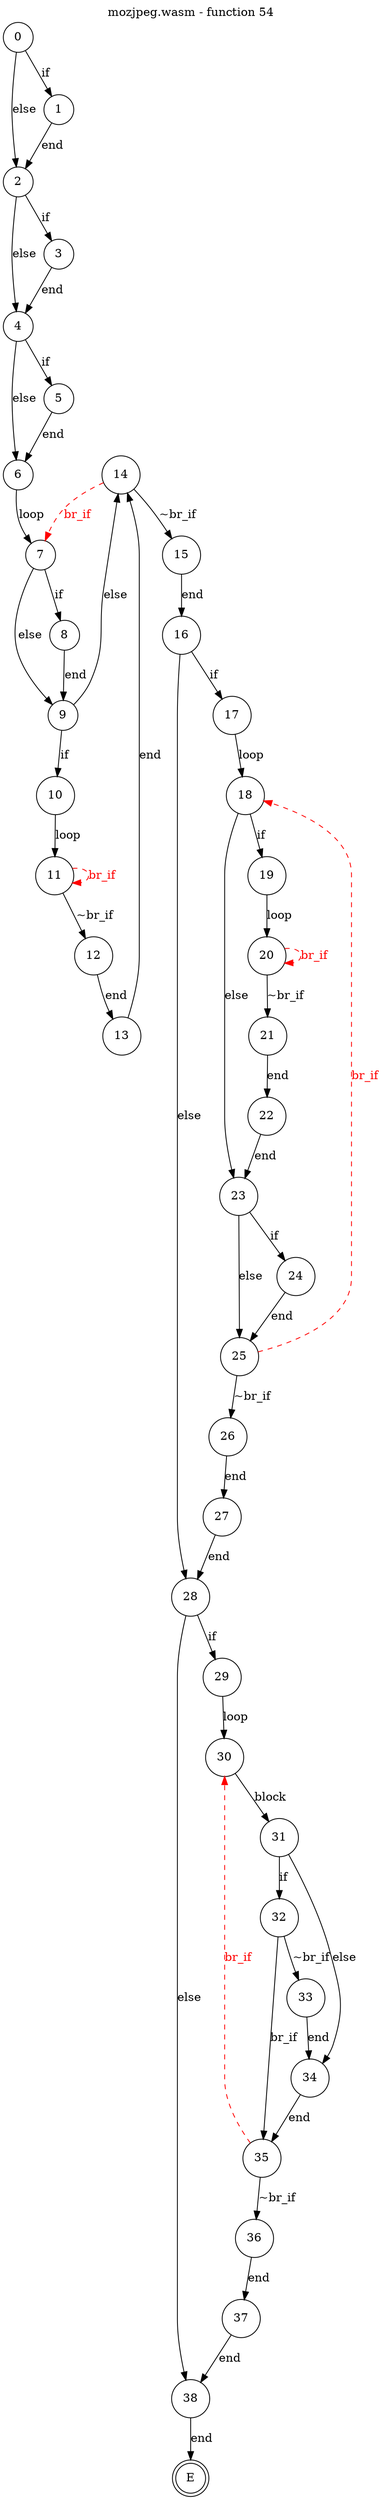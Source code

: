 digraph finite_state_machine {
    label = "mozjpeg.wasm - function 54"
    labelloc =  t
    labelfontsize = 16
    labelfontcolor = black
    labelfontname = "Helvetica"
    node [shape = doublecircle]; E ;
node [shape=circle, fontcolor=black, style="", label="0"]0
node [shape=circle, fontcolor=black, style="", label="1"]1
node [shape=circle, fontcolor=black, style="", label="2"]2
node [shape=circle, fontcolor=black, style="", label="3"]3
node [shape=circle, fontcolor=black, style="", label="4"]4
node [shape=circle, fontcolor=black, style="", label="5"]5
node [shape=circle, fontcolor=black, style="", label="6"]6
node [shape=circle, fontcolor=black, style="", label="7"]7
node [shape=circle, fontcolor=black, style="", label="8"]8
node [shape=circle, fontcolor=black, style="", label="9"]9
node [shape=circle, fontcolor=black, style="", label="10"]10
node [shape=circle, fontcolor=black, style="", label="11"]11
node [shape=circle, fontcolor=black, style="", label="12"]12
node [shape=circle, fontcolor=black, style="", label="13"]13
node [shape=circle, fontcolor=black, style="", label="14"]14
node [shape=circle, fontcolor=black, style="", label="15"]15
node [shape=circle, fontcolor=black, style="", label="16"]16
node [shape=circle, fontcolor=black, style="", label="17"]17
node [shape=circle, fontcolor=black, style="", label="18"]18
node [shape=circle, fontcolor=black, style="", label="19"]19
node [shape=circle, fontcolor=black, style="", label="20"]20
node [shape=circle, fontcolor=black, style="", label="21"]21
node [shape=circle, fontcolor=black, style="", label="22"]22
node [shape=circle, fontcolor=black, style="", label="23"]23
node [shape=circle, fontcolor=black, style="", label="24"]24
node [shape=circle, fontcolor=black, style="", label="25"]25
node [shape=circle, fontcolor=black, style="", label="26"]26
node [shape=circle, fontcolor=black, style="", label="27"]27
node [shape=circle, fontcolor=black, style="", label="28"]28
node [shape=circle, fontcolor=black, style="", label="29"]29
node [shape=circle, fontcolor=black, style="", label="30"]30
node [shape=circle, fontcolor=black, style="", label="31"]31
node [shape=circle, fontcolor=black, style="", label="32"]32
node [shape=circle, fontcolor=black, style="", label="33"]33
node [shape=circle, fontcolor=black, style="", label="34"]34
node [shape=circle, fontcolor=black, style="", label="35"]35
node [shape=circle, fontcolor=black, style="", label="36"]36
node [shape=circle, fontcolor=black, style="", label="37"]37
node [shape=circle, fontcolor=black, style="", label="38"]38
node [shape=circle, fontcolor=black, style="", label="E"]E
    0 -> 1[label="if"];
    0 -> 2[label="else"];
    1 -> 2[label="end"];
    2 -> 3[label="if"];
    2 -> 4[label="else"];
    3 -> 4[label="end"];
    4 -> 5[label="if"];
    4 -> 6[label="else"];
    5 -> 6[label="end"];
    6 -> 7[label="loop"];
    7 -> 8[label="if"];
    7 -> 9[label="else"];
    8 -> 9[label="end"];
    9 -> 10[label="if"];
    9 -> 14[label="else"];
    10 -> 11[label="loop"];
    11 -> 12[label="~br_if"];
    11 -> 11[style="dashed" color="red" fontcolor="red" label="br_if"];
    12 -> 13[label="end"];
    13 -> 14[label="end"];
    14 -> 15[label="~br_if"];
    14 -> 7[style="dashed" color="red" fontcolor="red" label="br_if"];
    15 -> 16[label="end"];
    16 -> 17[label="if"];
    16 -> 28[label="else"];
    17 -> 18[label="loop"];
    18 -> 19[label="if"];
    18 -> 23[label="else"];
    19 -> 20[label="loop"];
    20 -> 21[label="~br_if"];
    20 -> 20[style="dashed" color="red" fontcolor="red" label="br_if"];
    21 -> 22[label="end"];
    22 -> 23[label="end"];
    23 -> 24[label="if"];
    23 -> 25[label="else"];
    24 -> 25[label="end"];
    25 -> 26[label="~br_if"];
    25 -> 18[style="dashed" color="red" fontcolor="red" label="br_if"];
    26 -> 27[label="end"];
    27 -> 28[label="end"];
    28 -> 29[label="if"];
    28 -> 38[label="else"];
    29 -> 30[label="loop"];
    30 -> 31[label="block"];
    31 -> 32[label="if"];
    31 -> 34[label="else"];
    32 -> 33[label="~br_if"];
    32 -> 35[label="br_if"];
    33 -> 34[label="end"];
    34 -> 35[label="end"];
    35 -> 36[label="~br_if"];
    35 -> 30[style="dashed" color="red" fontcolor="red" label="br_if"];
    36 -> 37[label="end"];
    37 -> 38[label="end"];
    38 -> E[label="end"];
}
